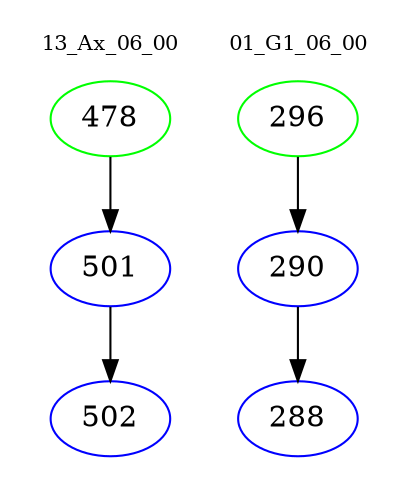 digraph{
subgraph cluster_0 {
color = white
label = "13_Ax_06_00";
fontsize=10;
T0_478 [label="478", color="green"]
T0_478 -> T0_501 [color="black"]
T0_501 [label="501", color="blue"]
T0_501 -> T0_502 [color="black"]
T0_502 [label="502", color="blue"]
}
subgraph cluster_1 {
color = white
label = "01_G1_06_00";
fontsize=10;
T1_296 [label="296", color="green"]
T1_296 -> T1_290 [color="black"]
T1_290 [label="290", color="blue"]
T1_290 -> T1_288 [color="black"]
T1_288 [label="288", color="blue"]
}
}
